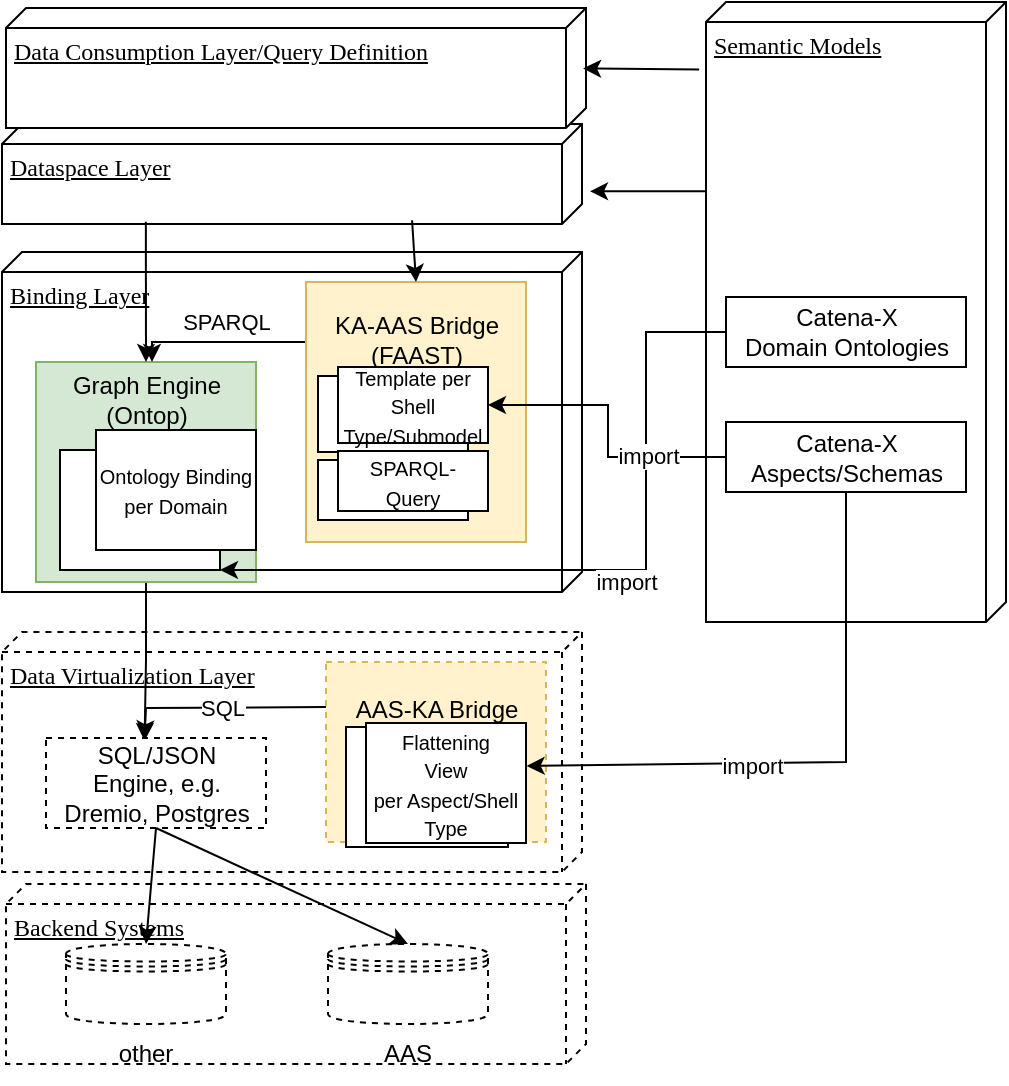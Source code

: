 <mxfile version="21.2.4" type="device">
  <diagram name="Seite-1" id="czZ_okZ2e_bdQaQwKu25">
    <mxGraphModel dx="989" dy="597" grid="1" gridSize="10" guides="1" tooltips="1" connect="1" arrows="1" fold="1" page="1" pageScale="1" pageWidth="827" pageHeight="1169" math="0" shadow="0">
      <root>
        <mxCell id="0" />
        <mxCell id="1" parent="0" />
        <mxCell id="M8DzNMlzCb1Y_9jBvf9F-1" value="Data Virtualization Layer" style="verticalAlign=top;align=left;spacingTop=8;spacingLeft=2;spacingRight=12;shape=cube;size=10;direction=south;fontStyle=4;html=1;rounded=0;shadow=0;comic=0;labelBackgroundColor=none;strokeWidth=1;fontFamily=Verdana;fontSize=12;dashed=1;" parent="1" vertex="1">
          <mxGeometry x="428" y="345" width="290" height="120" as="geometry" />
        </mxCell>
        <mxCell id="M8DzNMlzCb1Y_9jBvf9F-2" value="Backend Systems" style="verticalAlign=top;align=left;spacingTop=8;spacingLeft=2;spacingRight=12;shape=cube;size=10;direction=south;fontStyle=4;html=1;rounded=0;shadow=0;comic=0;labelBackgroundColor=none;strokeWidth=1;fontFamily=Verdana;fontSize=12;dashed=1;" parent="1" vertex="1">
          <mxGeometry x="430" y="471" width="290" height="90" as="geometry" />
        </mxCell>
        <mxCell id="M8DzNMlzCb1Y_9jBvf9F-6" value="" style="shape=datastore;whiteSpace=wrap;html=1;dashed=1;" parent="1" vertex="1">
          <mxGeometry x="591" y="501" width="80" height="40" as="geometry" />
        </mxCell>
        <mxCell id="M8DzNMlzCb1Y_9jBvf9F-10" value="AAS" style="text;html=1;strokeColor=none;fillColor=none;align=center;verticalAlign=middle;whiteSpace=wrap;rounded=0;" parent="1" vertex="1">
          <mxGeometry x="601" y="541" width="60" height="30" as="geometry" />
        </mxCell>
        <mxCell id="M8DzNMlzCb1Y_9jBvf9F-11" value="Binding Layer" style="verticalAlign=top;align=left;spacingTop=8;spacingLeft=2;spacingRight=12;shape=cube;size=10;direction=south;fontStyle=4;html=1;rounded=0;shadow=0;comic=0;labelBackgroundColor=none;strokeWidth=1;fontFamily=Verdana;fontSize=12" parent="1" vertex="1">
          <mxGeometry x="428" y="155" width="290" height="170" as="geometry" />
        </mxCell>
        <mxCell id="M8DzNMlzCb1Y_9jBvf9F-12" value="Dataspace Layer" style="verticalAlign=top;align=left;spacingTop=8;spacingLeft=2;spacingRight=12;shape=cube;size=10;direction=south;fontStyle=4;html=1;rounded=0;shadow=0;comic=0;labelBackgroundColor=none;strokeWidth=1;fontFamily=Verdana;fontSize=12" parent="1" vertex="1">
          <mxGeometry x="428" y="91" width="290" height="50" as="geometry" />
        </mxCell>
        <mxCell id="M8DzNMlzCb1Y_9jBvf9F-13" value="Data Consumption Layer/Query Definition" style="verticalAlign=top;align=left;spacingTop=8;spacingLeft=2;spacingRight=12;shape=cube;size=10;direction=south;fontStyle=4;html=1;rounded=0;shadow=0;comic=0;labelBackgroundColor=none;strokeWidth=1;fontFamily=Verdana;fontSize=12" parent="1" vertex="1">
          <mxGeometry x="430" y="33" width="290" height="60" as="geometry" />
        </mxCell>
        <mxCell id="-xbaCT6yHNN_1rn9ii7L-29" style="edgeStyle=orthogonalEdgeStyle;rounded=0;orthogonalLoop=1;jettySize=auto;html=1;exitX=0.5;exitY=1;exitDx=0;exitDy=0;entryX=0.448;entryY=0.034;entryDx=0;entryDy=0;entryPerimeter=0;" edge="1" parent="1" source="M8DzNMlzCb1Y_9jBvf9F-19" target="M8DzNMlzCb1Y_9jBvf9F-44">
          <mxGeometry relative="1" as="geometry" />
        </mxCell>
        <mxCell id="M8DzNMlzCb1Y_9jBvf9F-19" value="&lt;div&gt;Graph Engine&lt;/div&gt;&lt;div&gt;(Ontop)&lt;/div&gt;&lt;div&gt;&lt;br&gt;&lt;/div&gt;&lt;div&gt;&lt;br&gt;&lt;/div&gt;&lt;div&gt;&lt;br&gt;&lt;/div&gt;&lt;div&gt;&lt;br&gt;&lt;/div&gt;&lt;div&gt;&lt;br&gt;&lt;/div&gt;" style="html=1;dropTarget=0;fillColor=#d5e8d4;strokeColor=#82b366;" parent="1" vertex="1">
          <mxGeometry x="445" y="210" width="110" height="110" as="geometry" />
        </mxCell>
        <mxCell id="M8DzNMlzCb1Y_9jBvf9F-28" value="Semantic Models " style="verticalAlign=top;align=left;spacingTop=8;spacingLeft=2;spacingRight=12;shape=cube;size=10;direction=south;fontStyle=4;html=1;rounded=0;shadow=0;comic=0;labelBackgroundColor=none;strokeWidth=1;fontFamily=Verdana;fontSize=12" parent="1" vertex="1">
          <mxGeometry x="780" y="30" width="150" height="310" as="geometry" />
        </mxCell>
        <mxCell id="-xbaCT6yHNN_1rn9ii7L-18" value="import" style="edgeStyle=orthogonalEdgeStyle;rounded=0;orthogonalLoop=1;jettySize=auto;html=1;entryX=1;entryY=1;entryDx=0;entryDy=0;" edge="1" parent="1" source="M8DzNMlzCb1Y_9jBvf9F-30" target="-xbaCT6yHNN_1rn9ii7L-19">
          <mxGeometry x="-0.091" y="6" relative="1" as="geometry">
            <Array as="points">
              <mxPoint x="750" y="195" />
              <mxPoint x="750" y="314" />
            </Array>
            <mxPoint as="offset" />
          </mxGeometry>
        </mxCell>
        <mxCell id="M8DzNMlzCb1Y_9jBvf9F-30" value="&lt;div&gt;Catena-X&lt;/div&gt;&lt;div&gt;Domain Ontologies&lt;/div&gt;" style="html=1;dropTarget=0;" parent="1" vertex="1">
          <mxGeometry x="790" y="177.5" width="120" height="35" as="geometry" />
        </mxCell>
        <mxCell id="M8DzNMlzCb1Y_9jBvf9F-33" value="" style="endArrow=none;html=1;rounded=0;entryX=0.109;entryY=1.023;entryDx=0;entryDy=0;entryPerimeter=0;exitX=0.504;exitY=0.005;exitDx=0;exitDy=0;exitPerimeter=0;endFill=0;startArrow=classic;startFill=1;" parent="1" source="M8DzNMlzCb1Y_9jBvf9F-13" target="M8DzNMlzCb1Y_9jBvf9F-28" edge="1">
          <mxGeometry width="50" height="50" relative="1" as="geometry">
            <mxPoint x="520" y="470" as="sourcePoint" />
            <mxPoint x="570" y="420" as="targetPoint" />
          </mxGeometry>
        </mxCell>
        <mxCell id="M8DzNMlzCb1Y_9jBvf9F-44" value="SQL/JSON&lt;br&gt;Engine, e.g. &lt;br&gt;Dremio, Postgres" style="html=1;dropTarget=0;dashed=1;" parent="1" vertex="1">
          <mxGeometry x="450" y="398" width="110" height="45" as="geometry" />
        </mxCell>
        <mxCell id="-xbaCT6yHNN_1rn9ii7L-24" value="SPARQL" style="edgeStyle=orthogonalEdgeStyle;rounded=0;orthogonalLoop=1;jettySize=auto;html=1;exitX=0;exitY=0.25;exitDx=0;exitDy=0;" edge="1" parent="1" source="WgcNYmb1BChU2yKsjwGe-1">
          <mxGeometry x="-0.051" y="-10" relative="1" as="geometry">
            <mxPoint x="503" y="210" as="targetPoint" />
            <Array as="points">
              <mxPoint x="503" y="200" />
            </Array>
            <mxPoint as="offset" />
          </mxGeometry>
        </mxCell>
        <mxCell id="WgcNYmb1BChU2yKsjwGe-1" value="KA-AAS Bridge &lt;br&gt;(FAAST)&lt;br&gt;&lt;br&gt;&lt;br&gt;&lt;br&gt;&lt;br&gt;&lt;br&gt;" style="html=1;dropTarget=0;fillColor=#fff2cc;strokeColor=#d6b656;" parent="1" vertex="1">
          <mxGeometry x="580" y="170" width="110" height="130" as="geometry" />
        </mxCell>
        <mxCell id="-xbaCT6yHNN_1rn9ii7L-1" value="AAS-KA Bridge&lt;br&gt;&lt;br&gt;&lt;br&gt;&lt;br&gt;" style="html=1;dropTarget=0;dashed=1;fillColor=#fff2cc;strokeColor=#d6b656;" vertex="1" parent="1">
          <mxGeometry x="590" y="360" width="110" height="90" as="geometry" />
        </mxCell>
        <mxCell id="-xbaCT6yHNN_1rn9ii7L-2" value="" style="shape=datastore;whiteSpace=wrap;html=1;dashed=1;" vertex="1" parent="1">
          <mxGeometry x="460" y="501" width="80" height="40" as="geometry" />
        </mxCell>
        <mxCell id="-xbaCT6yHNN_1rn9ii7L-3" value="other" style="text;html=1;strokeColor=none;fillColor=none;align=center;verticalAlign=middle;whiteSpace=wrap;rounded=0;" vertex="1" parent="1">
          <mxGeometry x="470" y="541" width="60" height="30" as="geometry" />
        </mxCell>
        <mxCell id="-xbaCT6yHNN_1rn9ii7L-25" style="edgeStyle=orthogonalEdgeStyle;rounded=0;orthogonalLoop=1;jettySize=auto;html=1;entryX=1;entryY=0.5;entryDx=0;entryDy=0;" edge="1" parent="1" source="-xbaCT6yHNN_1rn9ii7L-11" target="-xbaCT6yHNN_1rn9ii7L-27">
          <mxGeometry relative="1" as="geometry">
            <Array as="points">
              <mxPoint x="731" y="257" />
              <mxPoint x="731" y="231" />
            </Array>
          </mxGeometry>
        </mxCell>
        <mxCell id="-xbaCT6yHNN_1rn9ii7L-33" value="import" style="edgeLabel;html=1;align=center;verticalAlign=middle;resizable=0;points=[];" vertex="1" connectable="0" parent="-xbaCT6yHNN_1rn9ii7L-25">
          <mxGeometry x="-0.453" y="-1" relative="1" as="geometry">
            <mxPoint as="offset" />
          </mxGeometry>
        </mxCell>
        <mxCell id="-xbaCT6yHNN_1rn9ii7L-11" value="&lt;div&gt;Catena-X&lt;/div&gt;&lt;div&gt;Aspects/Schemas&lt;/div&gt;" style="html=1;dropTarget=0;" vertex="1" parent="1">
          <mxGeometry x="790" y="240" width="120" height="35" as="geometry" />
        </mxCell>
        <mxCell id="-xbaCT6yHNN_1rn9ii7L-12" value="&lt;font style=&quot;font-size: 10px;&quot;&gt;&lt;br&gt;&lt;/font&gt;" style="rounded=0;whiteSpace=wrap;html=1;" vertex="1" parent="1">
          <mxGeometry x="600" y="392.5" width="81" height="60" as="geometry" />
        </mxCell>
        <mxCell id="-xbaCT6yHNN_1rn9ii7L-13" value="&lt;font style=&quot;font-size: 10px;&quot;&gt;Flattening&lt;br&gt;View&lt;br&gt;per Aspect/Shell Type&lt;br&gt;&lt;/font&gt;" style="rounded=0;whiteSpace=wrap;html=1;" vertex="1" parent="1">
          <mxGeometry x="610" y="390.5" width="80" height="60" as="geometry" />
        </mxCell>
        <mxCell id="-xbaCT6yHNN_1rn9ii7L-17" value="SQL" style="endArrow=classic;html=1;rounded=0;entryX=0.448;entryY=0.004;entryDx=0;entryDy=0;exitX=0;exitY=0.25;exitDx=0;exitDy=0;entryPerimeter=0;" edge="1" parent="1" source="-xbaCT6yHNN_1rn9ii7L-1" target="M8DzNMlzCb1Y_9jBvf9F-44">
          <mxGeometry width="50" height="50" relative="1" as="geometry">
            <mxPoint x="590" y="420" as="sourcePoint" />
            <mxPoint x="620" y="278" as="targetPoint" />
            <Array as="points">
              <mxPoint x="500" y="383" />
            </Array>
          </mxGeometry>
        </mxCell>
        <mxCell id="-xbaCT6yHNN_1rn9ii7L-19" value="&lt;font style=&quot;font-size: 10px;&quot;&gt;&lt;br&gt;&lt;/font&gt;" style="rounded=0;whiteSpace=wrap;html=1;" vertex="1" parent="1">
          <mxGeometry x="457" y="254" width="80" height="60" as="geometry" />
        </mxCell>
        <mxCell id="-xbaCT6yHNN_1rn9ii7L-20" value="&lt;font style=&quot;font-size: 10px;&quot;&gt;Ontology Binding&lt;br&gt;per Domain&lt;br&gt;&lt;/font&gt;" style="rounded=0;whiteSpace=wrap;html=1;" vertex="1" parent="1">
          <mxGeometry x="475" y="244" width="80" height="60" as="geometry" />
        </mxCell>
        <mxCell id="-xbaCT6yHNN_1rn9ii7L-21" value="&lt;font style=&quot;font-size: 10px;&quot;&gt;&lt;br&gt;&lt;/font&gt;" style="rounded=0;whiteSpace=wrap;html=1;" vertex="1" parent="1">
          <mxGeometry x="586" y="217" width="75" height="38" as="geometry" />
        </mxCell>
        <mxCell id="-xbaCT6yHNN_1rn9ii7L-22" value="&lt;font style=&quot;font-size: 10px;&quot;&gt;&lt;br&gt;&lt;/font&gt;" style="rounded=0;whiteSpace=wrap;html=1;" vertex="1" parent="1">
          <mxGeometry x="586" y="259" width="75" height="30" as="geometry" />
        </mxCell>
        <mxCell id="-xbaCT6yHNN_1rn9ii7L-23" value="" style="endArrow=none;html=1;rounded=0;entryX=0.5;entryY=1;entryDx=0;entryDy=0;exitX=0.5;exitY=0;exitDx=0;exitDy=0;" edge="1" parent="1" source="-xbaCT6yHNN_1rn9ii7L-22" target="-xbaCT6yHNN_1rn9ii7L-21">
          <mxGeometry width="50" height="50" relative="1" as="geometry">
            <mxPoint x="540" y="250" as="sourcePoint" />
            <mxPoint x="590" y="200" as="targetPoint" />
          </mxGeometry>
        </mxCell>
        <mxCell id="M8DzNMlzCb1Y_9jBvf9F-35" value="" style="endArrow=none;html=1;rounded=0;startArrow=classic;startFill=1;entryX=0.5;entryY=1;entryDx=0;entryDy=0;exitX=1.004;exitY=0.358;exitDx=0;exitDy=0;exitPerimeter=0;" parent="1" source="-xbaCT6yHNN_1rn9ii7L-13" target="-xbaCT6yHNN_1rn9ii7L-11" edge="1">
          <mxGeometry width="50" height="50" relative="1" as="geometry">
            <mxPoint x="720" y="410" as="sourcePoint" />
            <mxPoint x="770" y="200" as="targetPoint" />
            <Array as="points">
              <mxPoint x="850" y="410" />
            </Array>
          </mxGeometry>
        </mxCell>
        <mxCell id="-xbaCT6yHNN_1rn9ii7L-32" value="import" style="edgeLabel;html=1;align=center;verticalAlign=middle;resizable=0;points=[];" vertex="1" connectable="0" parent="M8DzNMlzCb1Y_9jBvf9F-35">
          <mxGeometry x="-0.237" y="-1" relative="1" as="geometry">
            <mxPoint as="offset" />
          </mxGeometry>
        </mxCell>
        <mxCell id="-xbaCT6yHNN_1rn9ii7L-26" value="" style="endArrow=none;html=1;rounded=0;entryX=0.162;entryY=1.014;entryDx=0;entryDy=0;entryPerimeter=0;exitX=0;exitY=0;exitDx=50;exitDy=0;exitPerimeter=0;endFill=0;startArrow=classic;startFill=1;" edge="1" parent="1">
          <mxGeometry width="50" height="50" relative="1" as="geometry">
            <mxPoint x="722" y="124.66" as="sourcePoint" />
            <mxPoint x="780" y="124.66" as="targetPoint" />
          </mxGeometry>
        </mxCell>
        <mxCell id="-xbaCT6yHNN_1rn9ii7L-27" value="&lt;font style=&quot;font-size: 10px;&quot;&gt;Template per Shell Type/Submodel&lt;br&gt;&lt;/font&gt;" style="rounded=0;whiteSpace=wrap;html=1;" vertex="1" parent="1">
          <mxGeometry x="596" y="212.5" width="75" height="38" as="geometry" />
        </mxCell>
        <mxCell id="-xbaCT6yHNN_1rn9ii7L-28" value="&lt;font style=&quot;font-size: 10px;&quot;&gt;SPARQL-&lt;br&gt;Query&lt;br&gt;&lt;/font&gt;" style="rounded=0;whiteSpace=wrap;html=1;" vertex="1" parent="1">
          <mxGeometry x="596" y="254.5" width="75" height="30" as="geometry" />
        </mxCell>
        <mxCell id="-xbaCT6yHNN_1rn9ii7L-30" value="" style="endArrow=classic;html=1;rounded=0;exitX=0.5;exitY=1;exitDx=0;exitDy=0;entryX=0.5;entryY=0;entryDx=0;entryDy=0;" edge="1" parent="1" source="M8DzNMlzCb1Y_9jBvf9F-44" target="-xbaCT6yHNN_1rn9ii7L-2">
          <mxGeometry width="50" height="50" relative="1" as="geometry">
            <mxPoint x="510" y="310" as="sourcePoint" />
            <mxPoint x="560" y="260" as="targetPoint" />
          </mxGeometry>
        </mxCell>
        <mxCell id="-xbaCT6yHNN_1rn9ii7L-31" value="" style="endArrow=classic;html=1;rounded=0;exitX=0.5;exitY=1;exitDx=0;exitDy=0;entryX=0.5;entryY=0;entryDx=0;entryDy=0;" edge="1" parent="1" source="M8DzNMlzCb1Y_9jBvf9F-44" target="M8DzNMlzCb1Y_9jBvf9F-6">
          <mxGeometry width="50" height="50" relative="1" as="geometry">
            <mxPoint x="510" y="310" as="sourcePoint" />
            <mxPoint x="560" y="260" as="targetPoint" />
          </mxGeometry>
        </mxCell>
        <mxCell id="-xbaCT6yHNN_1rn9ii7L-34" value="" style="endArrow=classic;html=1;rounded=0;exitX=0.977;exitY=0.752;exitDx=0;exitDy=0;exitPerimeter=0;" edge="1" parent="1" source="M8DzNMlzCb1Y_9jBvf9F-12">
          <mxGeometry width="50" height="50" relative="1" as="geometry">
            <mxPoint x="510" y="310" as="sourcePoint" />
            <mxPoint x="500" y="210" as="targetPoint" />
          </mxGeometry>
        </mxCell>
        <mxCell id="-xbaCT6yHNN_1rn9ii7L-35" value="" style="endArrow=classic;html=1;rounded=0;exitX=0.963;exitY=0.293;exitDx=0;exitDy=0;exitPerimeter=0;entryX=0.5;entryY=0;entryDx=0;entryDy=0;" edge="1" parent="1" source="M8DzNMlzCb1Y_9jBvf9F-12" target="WgcNYmb1BChU2yKsjwGe-1">
          <mxGeometry width="50" height="50" relative="1" as="geometry">
            <mxPoint x="510" y="310" as="sourcePoint" />
            <mxPoint x="560" y="260" as="targetPoint" />
          </mxGeometry>
        </mxCell>
      </root>
    </mxGraphModel>
  </diagram>
</mxfile>
